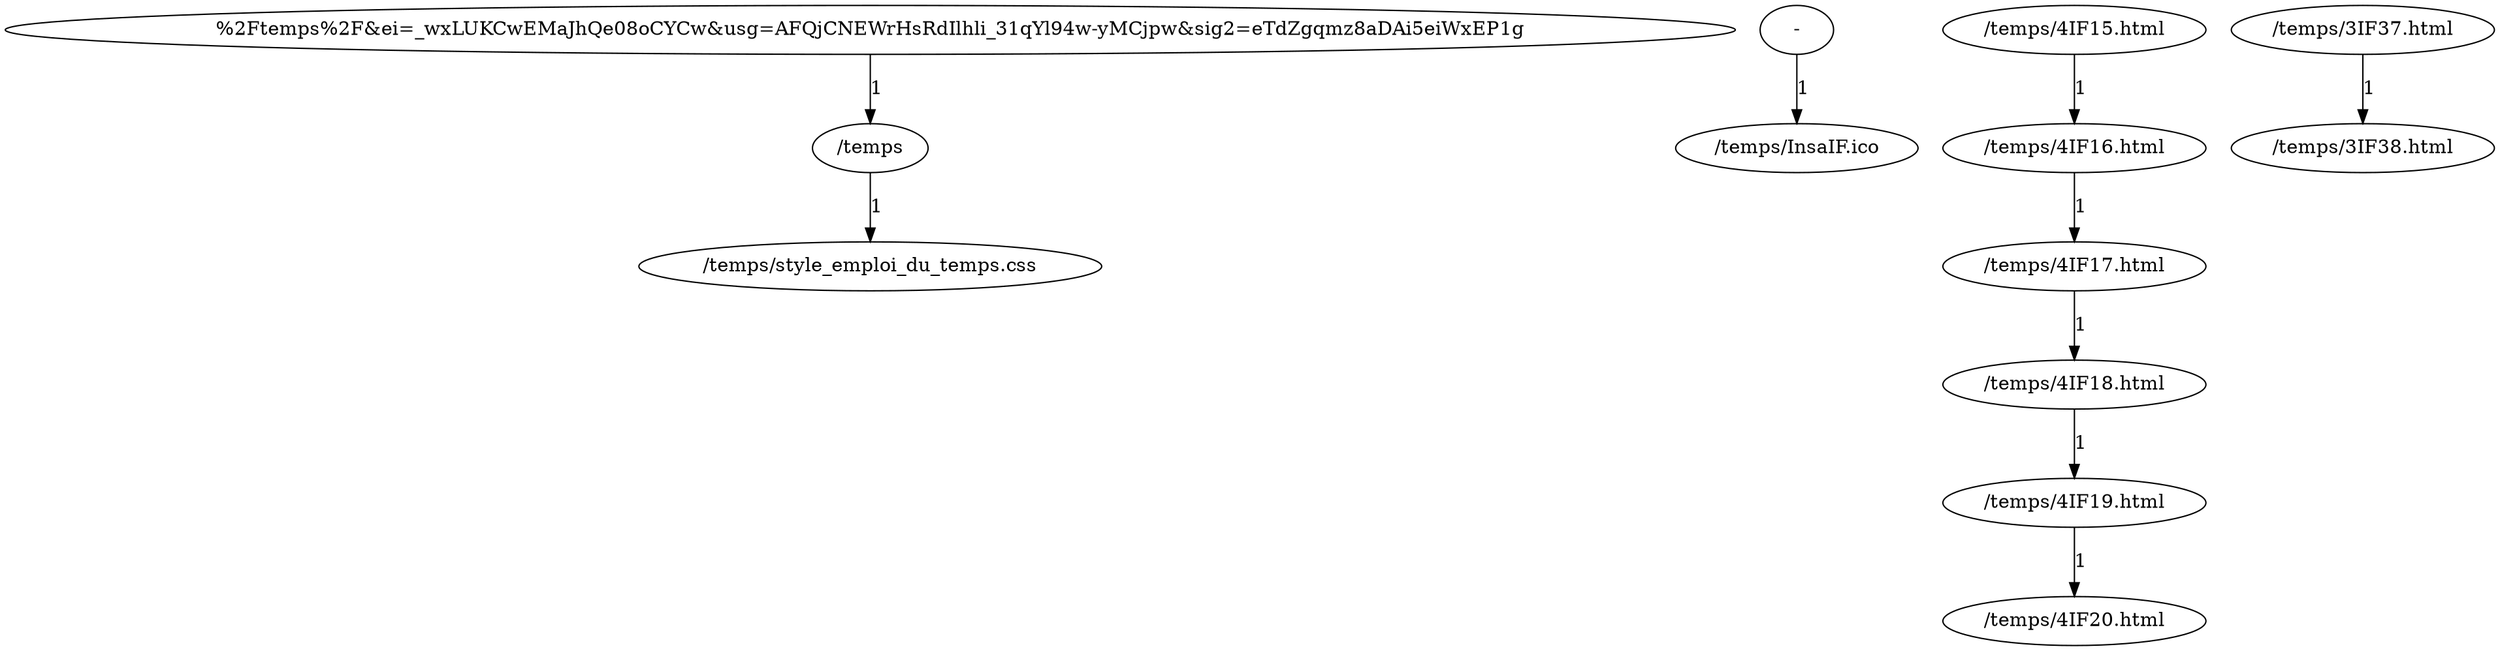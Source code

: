 digraph {
node10 [label="/temps/style_emploi_du_temps.css"];
node11 [label="-"];
node9 [label="/temps"];
node5 [label="/temps/4IF20.html"];
node8 [label="%2Ftemps%2F&ei=_wxLUKCwEMaJhQe08oCYCw&usg=AFQjCNEWrHsRdIlhli_31qYl94w-yMCjpw&sig2=eTdZgqmz8aDAi5eiWxEP1g"];
node7 [label="/temps/3IF38.html"];
node4 [label="/temps/4IF19.html"];
node12 [label="/temps/InsaIF.ico"];
node3 [label="/temps/4IF18.html"];
node2 [label="/temps/4IF17.html"];
node6 [label="/temps/3IF37.html"];
node1 [label="/temps/4IF16.html"];
node0 [label="/temps/4IF15.html"];
node11 -> node12 [label="1"];
node9 -> node10 [label="1"];
node8 -> node9 [label="1"];
node6 -> node7 [label="1"];
node4 -> node5 [label="1"];
node3 -> node4 [label="1"];
node2 -> node3 [label="1"];
node1 -> node2 [label="1"];
node0 -> node1 [label="1"];
}

